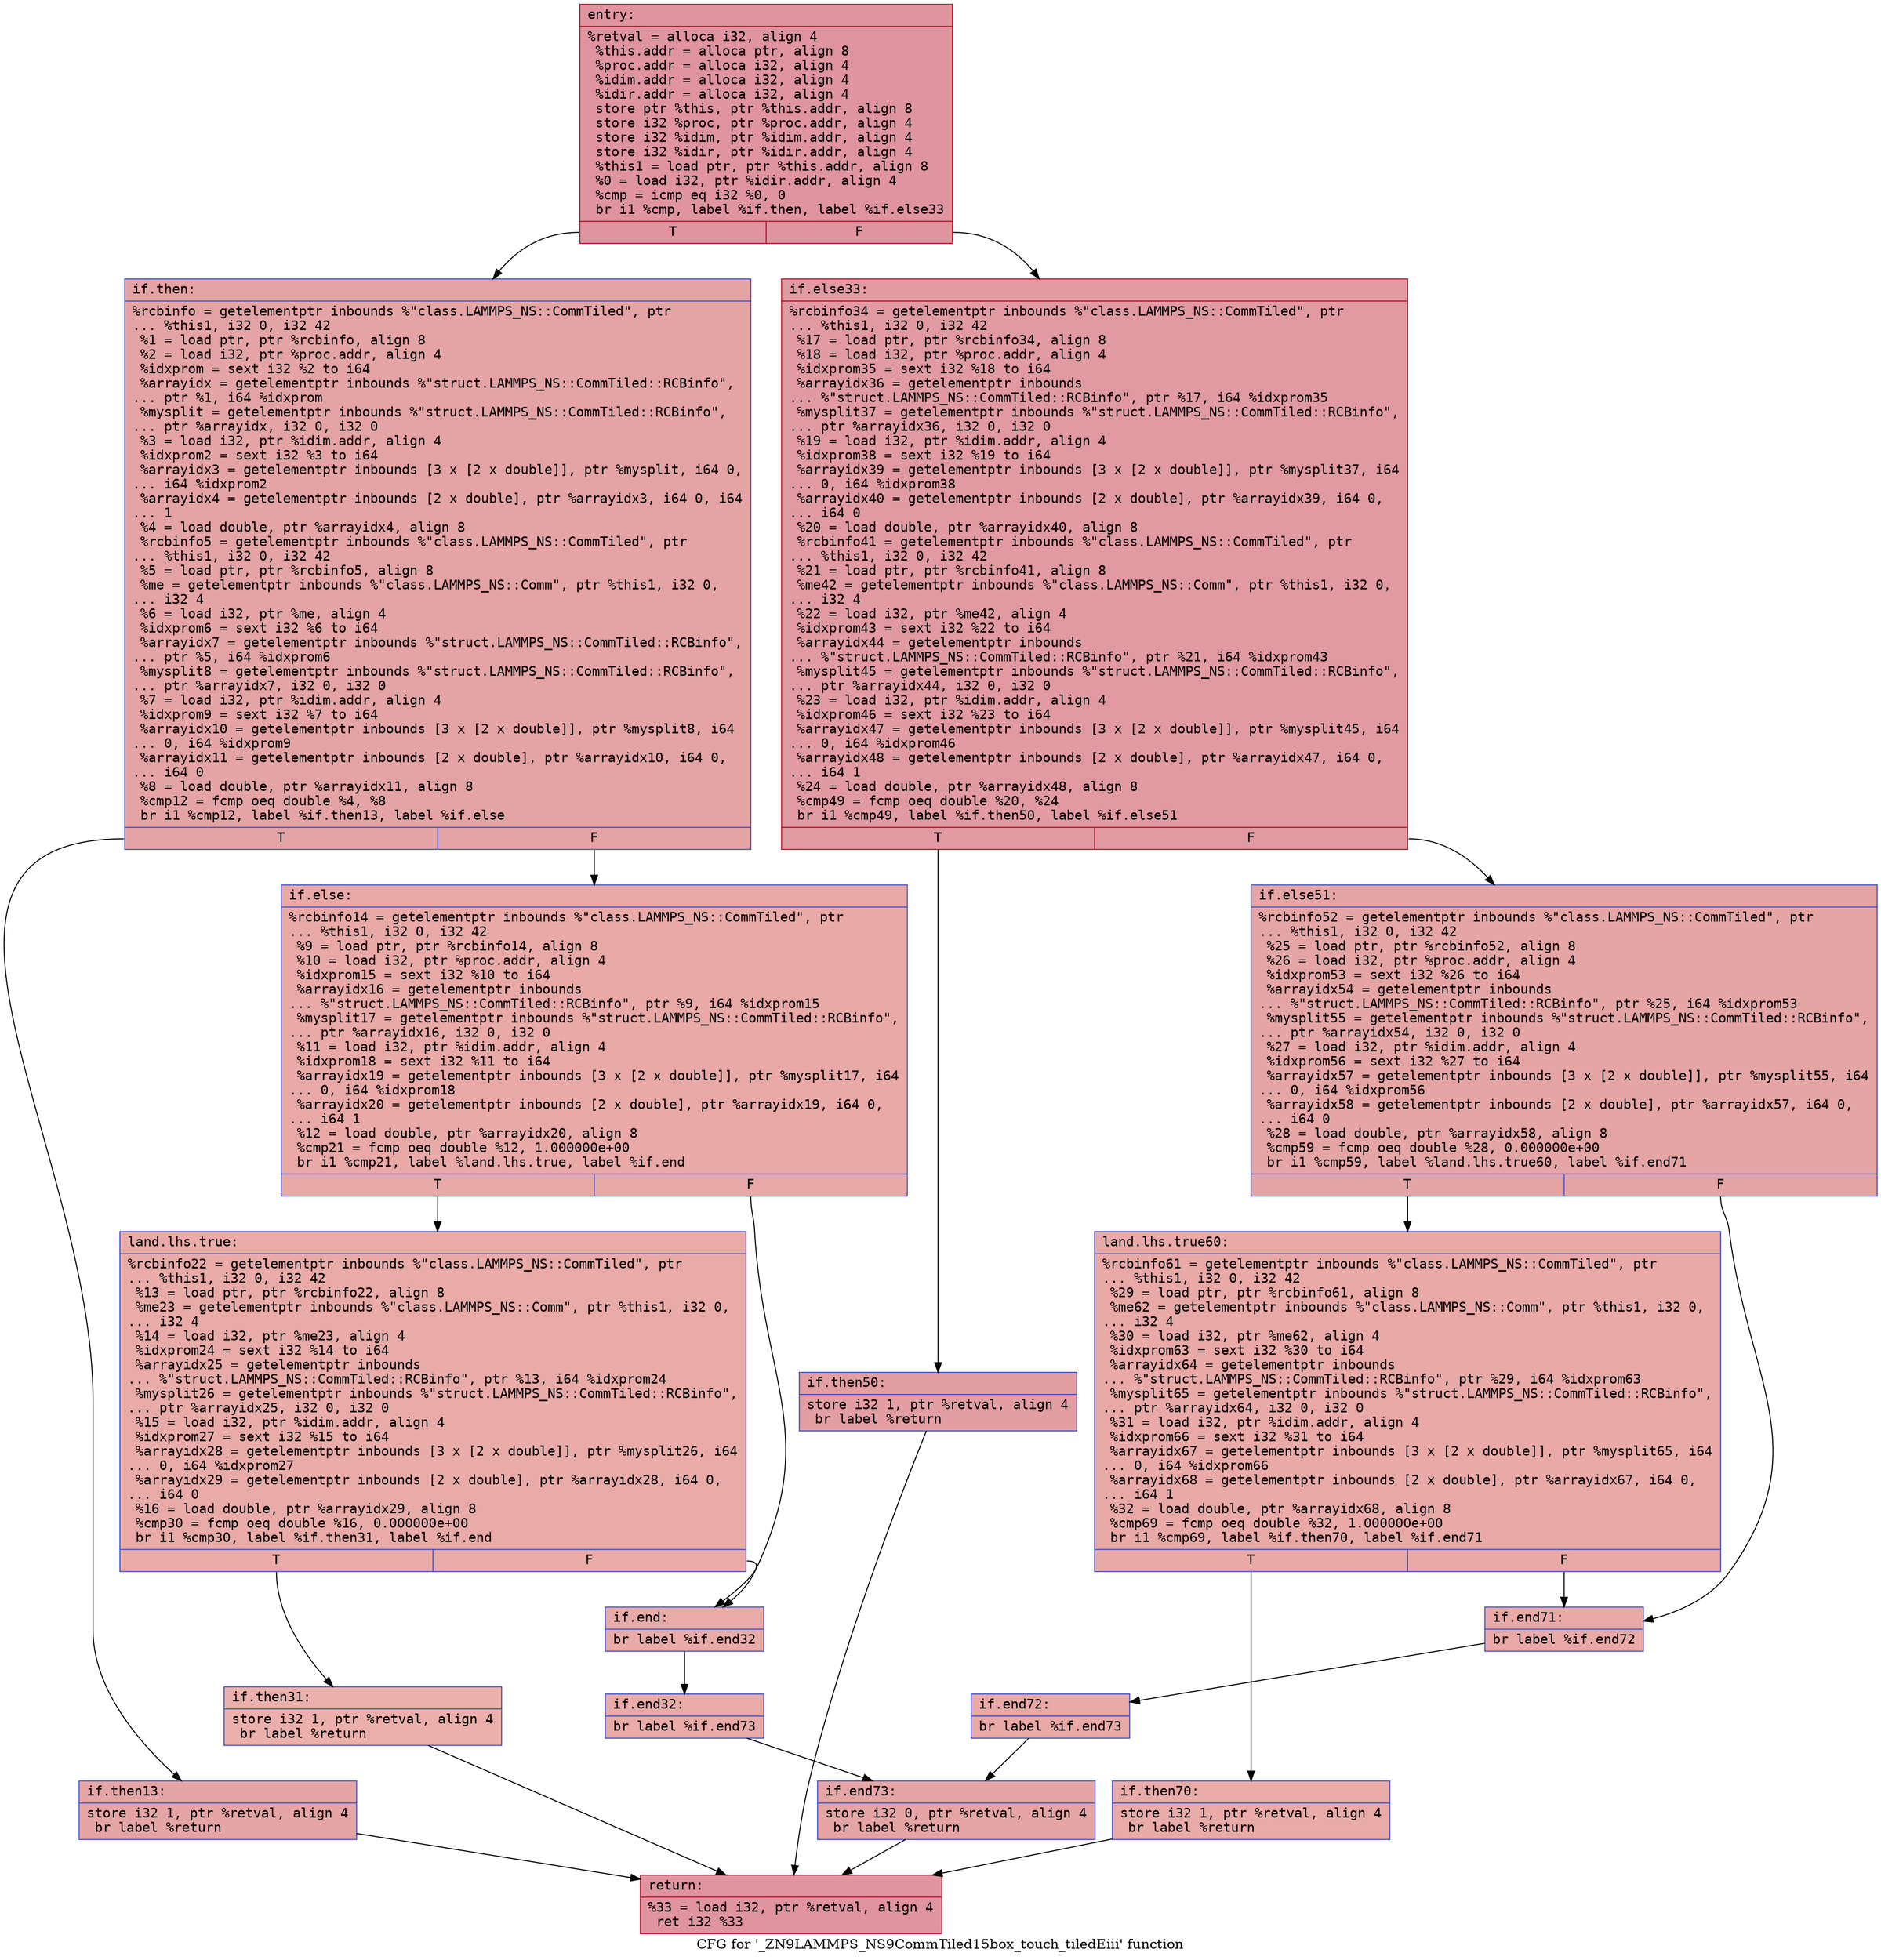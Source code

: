 digraph "CFG for '_ZN9LAMMPS_NS9CommTiled15box_touch_tiledEiii' function" {
	label="CFG for '_ZN9LAMMPS_NS9CommTiled15box_touch_tiledEiii' function";

	Node0x5560774d7910 [shape=record,color="#b70d28ff", style=filled, fillcolor="#b70d2870" fontname="Courier",label="{entry:\l|  %retval = alloca i32, align 4\l  %this.addr = alloca ptr, align 8\l  %proc.addr = alloca i32, align 4\l  %idim.addr = alloca i32, align 4\l  %idir.addr = alloca i32, align 4\l  store ptr %this, ptr %this.addr, align 8\l  store i32 %proc, ptr %proc.addr, align 4\l  store i32 %idim, ptr %idim.addr, align 4\l  store i32 %idir, ptr %idir.addr, align 4\l  %this1 = load ptr, ptr %this.addr, align 8\l  %0 = load i32, ptr %idir.addr, align 4\l  %cmp = icmp eq i32 %0, 0\l  br i1 %cmp, label %if.then, label %if.else33\l|{<s0>T|<s1>F}}"];
	Node0x5560774d7910:s0 -> Node0x5560774d9fd0[tooltip="entry -> if.then\nProbability 37.50%" ];
	Node0x5560774d7910:s1 -> Node0x5560774da1e0[tooltip="entry -> if.else33\nProbability 62.50%" ];
	Node0x5560774d9fd0 [shape=record,color="#3d50c3ff", style=filled, fillcolor="#c32e3170" fontname="Courier",label="{if.then:\l|  %rcbinfo = getelementptr inbounds %\"class.LAMMPS_NS::CommTiled\", ptr\l... %this1, i32 0, i32 42\l  %1 = load ptr, ptr %rcbinfo, align 8\l  %2 = load i32, ptr %proc.addr, align 4\l  %idxprom = sext i32 %2 to i64\l  %arrayidx = getelementptr inbounds %\"struct.LAMMPS_NS::CommTiled::RCBinfo\",\l... ptr %1, i64 %idxprom\l  %mysplit = getelementptr inbounds %\"struct.LAMMPS_NS::CommTiled::RCBinfo\",\l... ptr %arrayidx, i32 0, i32 0\l  %3 = load i32, ptr %idim.addr, align 4\l  %idxprom2 = sext i32 %3 to i64\l  %arrayidx3 = getelementptr inbounds [3 x [2 x double]], ptr %mysplit, i64 0,\l... i64 %idxprom2\l  %arrayidx4 = getelementptr inbounds [2 x double], ptr %arrayidx3, i64 0, i64\l... 1\l  %4 = load double, ptr %arrayidx4, align 8\l  %rcbinfo5 = getelementptr inbounds %\"class.LAMMPS_NS::CommTiled\", ptr\l... %this1, i32 0, i32 42\l  %5 = load ptr, ptr %rcbinfo5, align 8\l  %me = getelementptr inbounds %\"class.LAMMPS_NS::Comm\", ptr %this1, i32 0,\l... i32 4\l  %6 = load i32, ptr %me, align 4\l  %idxprom6 = sext i32 %6 to i64\l  %arrayidx7 = getelementptr inbounds %\"struct.LAMMPS_NS::CommTiled::RCBinfo\",\l... ptr %5, i64 %idxprom6\l  %mysplit8 = getelementptr inbounds %\"struct.LAMMPS_NS::CommTiled::RCBinfo\",\l... ptr %arrayidx7, i32 0, i32 0\l  %7 = load i32, ptr %idim.addr, align 4\l  %idxprom9 = sext i32 %7 to i64\l  %arrayidx10 = getelementptr inbounds [3 x [2 x double]], ptr %mysplit8, i64\l... 0, i64 %idxprom9\l  %arrayidx11 = getelementptr inbounds [2 x double], ptr %arrayidx10, i64 0,\l... i64 0\l  %8 = load double, ptr %arrayidx11, align 8\l  %cmp12 = fcmp oeq double %4, %8\l  br i1 %cmp12, label %if.then13, label %if.else\l|{<s0>T|<s1>F}}"];
	Node0x5560774d9fd0:s0 -> Node0x5560774db590[tooltip="if.then -> if.then13\nProbability 62.50%" ];
	Node0x5560774d9fd0:s1 -> Node0x5560774db610[tooltip="if.then -> if.else\nProbability 37.50%" ];
	Node0x5560774db590 [shape=record,color="#3d50c3ff", style=filled, fillcolor="#c5333470" fontname="Courier",label="{if.then13:\l|  store i32 1, ptr %retval, align 4\l  br label %return\l}"];
	Node0x5560774db590 -> Node0x5560774db7d0[tooltip="if.then13 -> return\nProbability 100.00%" ];
	Node0x5560774db610 [shape=record,color="#3d50c3ff", style=filled, fillcolor="#ca3b3770" fontname="Courier",label="{if.else:\l|  %rcbinfo14 = getelementptr inbounds %\"class.LAMMPS_NS::CommTiled\", ptr\l... %this1, i32 0, i32 42\l  %9 = load ptr, ptr %rcbinfo14, align 8\l  %10 = load i32, ptr %proc.addr, align 4\l  %idxprom15 = sext i32 %10 to i64\l  %arrayidx16 = getelementptr inbounds\l... %\"struct.LAMMPS_NS::CommTiled::RCBinfo\", ptr %9, i64 %idxprom15\l  %mysplit17 = getelementptr inbounds %\"struct.LAMMPS_NS::CommTiled::RCBinfo\",\l... ptr %arrayidx16, i32 0, i32 0\l  %11 = load i32, ptr %idim.addr, align 4\l  %idxprom18 = sext i32 %11 to i64\l  %arrayidx19 = getelementptr inbounds [3 x [2 x double]], ptr %mysplit17, i64\l... 0, i64 %idxprom18\l  %arrayidx20 = getelementptr inbounds [2 x double], ptr %arrayidx19, i64 0,\l... i64 1\l  %12 = load double, ptr %arrayidx20, align 8\l  %cmp21 = fcmp oeq double %12, 1.000000e+00\l  br i1 %cmp21, label %land.lhs.true, label %if.end\l|{<s0>T|<s1>F}}"];
	Node0x5560774db610:s0 -> Node0x5560774dc130[tooltip="if.else -> land.lhs.true\nProbability 62.50%" ];
	Node0x5560774db610:s1 -> Node0x5560774dc1b0[tooltip="if.else -> if.end\nProbability 37.50%" ];
	Node0x5560774dc130 [shape=record,color="#3d50c3ff", style=filled, fillcolor="#cc403a70" fontname="Courier",label="{land.lhs.true:\l|  %rcbinfo22 = getelementptr inbounds %\"class.LAMMPS_NS::CommTiled\", ptr\l... %this1, i32 0, i32 42\l  %13 = load ptr, ptr %rcbinfo22, align 8\l  %me23 = getelementptr inbounds %\"class.LAMMPS_NS::Comm\", ptr %this1, i32 0,\l... i32 4\l  %14 = load i32, ptr %me23, align 4\l  %idxprom24 = sext i32 %14 to i64\l  %arrayidx25 = getelementptr inbounds\l... %\"struct.LAMMPS_NS::CommTiled::RCBinfo\", ptr %13, i64 %idxprom24\l  %mysplit26 = getelementptr inbounds %\"struct.LAMMPS_NS::CommTiled::RCBinfo\",\l... ptr %arrayidx25, i32 0, i32 0\l  %15 = load i32, ptr %idim.addr, align 4\l  %idxprom27 = sext i32 %15 to i64\l  %arrayidx28 = getelementptr inbounds [3 x [2 x double]], ptr %mysplit26, i64\l... 0, i64 %idxprom27\l  %arrayidx29 = getelementptr inbounds [2 x double], ptr %arrayidx28, i64 0,\l... i64 0\l  %16 = load double, ptr %arrayidx29, align 8\l  %cmp30 = fcmp oeq double %16, 0.000000e+00\l  br i1 %cmp30, label %if.then31, label %if.end\l|{<s0>T|<s1>F}}"];
	Node0x5560774dc130:s0 -> Node0x5560773dc090[tooltip="land.lhs.true -> if.then31\nProbability 62.50%" ];
	Node0x5560774dc130:s1 -> Node0x5560774dc1b0[tooltip="land.lhs.true -> if.end\nProbability 37.50%" ];
	Node0x5560773dc090 [shape=record,color="#3d50c3ff", style=filled, fillcolor="#d24b4070" fontname="Courier",label="{if.then31:\l|  store i32 1, ptr %retval, align 4\l  br label %return\l}"];
	Node0x5560773dc090 -> Node0x5560774db7d0[tooltip="if.then31 -> return\nProbability 100.00%" ];
	Node0x5560774dc1b0 [shape=record,color="#3d50c3ff", style=filled, fillcolor="#cc403a70" fontname="Courier",label="{if.end:\l|  br label %if.end32\l}"];
	Node0x5560774dc1b0 -> Node0x5560774dd130[tooltip="if.end -> if.end32\nProbability 100.00%" ];
	Node0x5560774dd130 [shape=record,color="#3d50c3ff", style=filled, fillcolor="#cc403a70" fontname="Courier",label="{if.end32:\l|  br label %if.end73\l}"];
	Node0x5560774dd130 -> Node0x5560774dd220[tooltip="if.end32 -> if.end73\nProbability 100.00%" ];
	Node0x5560774da1e0 [shape=record,color="#b70d28ff", style=filled, fillcolor="#bb1b2c70" fontname="Courier",label="{if.else33:\l|  %rcbinfo34 = getelementptr inbounds %\"class.LAMMPS_NS::CommTiled\", ptr\l... %this1, i32 0, i32 42\l  %17 = load ptr, ptr %rcbinfo34, align 8\l  %18 = load i32, ptr %proc.addr, align 4\l  %idxprom35 = sext i32 %18 to i64\l  %arrayidx36 = getelementptr inbounds\l... %\"struct.LAMMPS_NS::CommTiled::RCBinfo\", ptr %17, i64 %idxprom35\l  %mysplit37 = getelementptr inbounds %\"struct.LAMMPS_NS::CommTiled::RCBinfo\",\l... ptr %arrayidx36, i32 0, i32 0\l  %19 = load i32, ptr %idim.addr, align 4\l  %idxprom38 = sext i32 %19 to i64\l  %arrayidx39 = getelementptr inbounds [3 x [2 x double]], ptr %mysplit37, i64\l... 0, i64 %idxprom38\l  %arrayidx40 = getelementptr inbounds [2 x double], ptr %arrayidx39, i64 0,\l... i64 0\l  %20 = load double, ptr %arrayidx40, align 8\l  %rcbinfo41 = getelementptr inbounds %\"class.LAMMPS_NS::CommTiled\", ptr\l... %this1, i32 0, i32 42\l  %21 = load ptr, ptr %rcbinfo41, align 8\l  %me42 = getelementptr inbounds %\"class.LAMMPS_NS::Comm\", ptr %this1, i32 0,\l... i32 4\l  %22 = load i32, ptr %me42, align 4\l  %idxprom43 = sext i32 %22 to i64\l  %arrayidx44 = getelementptr inbounds\l... %\"struct.LAMMPS_NS::CommTiled::RCBinfo\", ptr %21, i64 %idxprom43\l  %mysplit45 = getelementptr inbounds %\"struct.LAMMPS_NS::CommTiled::RCBinfo\",\l... ptr %arrayidx44, i32 0, i32 0\l  %23 = load i32, ptr %idim.addr, align 4\l  %idxprom46 = sext i32 %23 to i64\l  %arrayidx47 = getelementptr inbounds [3 x [2 x double]], ptr %mysplit45, i64\l... 0, i64 %idxprom46\l  %arrayidx48 = getelementptr inbounds [2 x double], ptr %arrayidx47, i64 0,\l... i64 1\l  %24 = load double, ptr %arrayidx48, align 8\l  %cmp49 = fcmp oeq double %20, %24\l  br i1 %cmp49, label %if.then50, label %if.else51\l|{<s0>T|<s1>F}}"];
	Node0x5560774da1e0:s0 -> Node0x5560774de440[tooltip="if.else33 -> if.then50\nProbability 62.50%" ];
	Node0x5560774da1e0:s1 -> Node0x5560774de4c0[tooltip="if.else33 -> if.else51\nProbability 37.50%" ];
	Node0x5560774de440 [shape=record,color="#3d50c3ff", style=filled, fillcolor="#be242e70" fontname="Courier",label="{if.then50:\l|  store i32 1, ptr %retval, align 4\l  br label %return\l}"];
	Node0x5560774de440 -> Node0x5560774db7d0[tooltip="if.then50 -> return\nProbability 100.00%" ];
	Node0x5560774de4c0 [shape=record,color="#3d50c3ff", style=filled, fillcolor="#c5333470" fontname="Courier",label="{if.else51:\l|  %rcbinfo52 = getelementptr inbounds %\"class.LAMMPS_NS::CommTiled\", ptr\l... %this1, i32 0, i32 42\l  %25 = load ptr, ptr %rcbinfo52, align 8\l  %26 = load i32, ptr %proc.addr, align 4\l  %idxprom53 = sext i32 %26 to i64\l  %arrayidx54 = getelementptr inbounds\l... %\"struct.LAMMPS_NS::CommTiled::RCBinfo\", ptr %25, i64 %idxprom53\l  %mysplit55 = getelementptr inbounds %\"struct.LAMMPS_NS::CommTiled::RCBinfo\",\l... ptr %arrayidx54, i32 0, i32 0\l  %27 = load i32, ptr %idim.addr, align 4\l  %idxprom56 = sext i32 %27 to i64\l  %arrayidx57 = getelementptr inbounds [3 x [2 x double]], ptr %mysplit55, i64\l... 0, i64 %idxprom56\l  %arrayidx58 = getelementptr inbounds [2 x double], ptr %arrayidx57, i64 0,\l... i64 0\l  %28 = load double, ptr %arrayidx58, align 8\l  %cmp59 = fcmp oeq double %28, 0.000000e+00\l  br i1 %cmp59, label %land.lhs.true60, label %if.end71\l|{<s0>T|<s1>F}}"];
	Node0x5560774de4c0:s0 -> Node0x5560774def80[tooltip="if.else51 -> land.lhs.true60\nProbability 62.50%" ];
	Node0x5560774de4c0:s1 -> Node0x5560774df000[tooltip="if.else51 -> if.end71\nProbability 37.50%" ];
	Node0x5560774def80 [shape=record,color="#3d50c3ff", style=filled, fillcolor="#ca3b3770" fontname="Courier",label="{land.lhs.true60:\l|  %rcbinfo61 = getelementptr inbounds %\"class.LAMMPS_NS::CommTiled\", ptr\l... %this1, i32 0, i32 42\l  %29 = load ptr, ptr %rcbinfo61, align 8\l  %me62 = getelementptr inbounds %\"class.LAMMPS_NS::Comm\", ptr %this1, i32 0,\l... i32 4\l  %30 = load i32, ptr %me62, align 4\l  %idxprom63 = sext i32 %30 to i64\l  %arrayidx64 = getelementptr inbounds\l... %\"struct.LAMMPS_NS::CommTiled::RCBinfo\", ptr %29, i64 %idxprom63\l  %mysplit65 = getelementptr inbounds %\"struct.LAMMPS_NS::CommTiled::RCBinfo\",\l... ptr %arrayidx64, i32 0, i32 0\l  %31 = load i32, ptr %idim.addr, align 4\l  %idxprom66 = sext i32 %31 to i64\l  %arrayidx67 = getelementptr inbounds [3 x [2 x double]], ptr %mysplit65, i64\l... 0, i64 %idxprom66\l  %arrayidx68 = getelementptr inbounds [2 x double], ptr %arrayidx67, i64 0,\l... i64 1\l  %32 = load double, ptr %arrayidx68, align 8\l  %cmp69 = fcmp oeq double %32, 1.000000e+00\l  br i1 %cmp69, label %if.then70, label %if.end71\l|{<s0>T|<s1>F}}"];
	Node0x5560774def80:s0 -> Node0x5560774dfa90[tooltip="land.lhs.true60 -> if.then70\nProbability 62.50%" ];
	Node0x5560774def80:s1 -> Node0x5560774df000[tooltip="land.lhs.true60 -> if.end71\nProbability 37.50%" ];
	Node0x5560774dfa90 [shape=record,color="#3d50c3ff", style=filled, fillcolor="#cc403a70" fontname="Courier",label="{if.then70:\l|  store i32 1, ptr %retval, align 4\l  br label %return\l}"];
	Node0x5560774dfa90 -> Node0x5560774db7d0[tooltip="if.then70 -> return\nProbability 100.00%" ];
	Node0x5560774df000 [shape=record,color="#3d50c3ff", style=filled, fillcolor="#ca3b3770" fontname="Courier",label="{if.end71:\l|  br label %if.end72\l}"];
	Node0x5560774df000 -> Node0x5560774dfcd0[tooltip="if.end71 -> if.end72\nProbability 100.00%" ];
	Node0x5560774dfcd0 [shape=record,color="#3d50c3ff", style=filled, fillcolor="#ca3b3770" fontname="Courier",label="{if.end72:\l|  br label %if.end73\l}"];
	Node0x5560774dfcd0 -> Node0x5560774dd220[tooltip="if.end72 -> if.end73\nProbability 100.00%" ];
	Node0x5560774dd220 [shape=record,color="#3d50c3ff", style=filled, fillcolor="#c5333470" fontname="Courier",label="{if.end73:\l|  store i32 0, ptr %retval, align 4\l  br label %return\l}"];
	Node0x5560774dd220 -> Node0x5560774db7d0[tooltip="if.end73 -> return\nProbability 100.00%" ];
	Node0x5560774db7d0 [shape=record,color="#b70d28ff", style=filled, fillcolor="#b70d2870" fontname="Courier",label="{return:\l|  %33 = load i32, ptr %retval, align 4\l  ret i32 %33\l}"];
}
